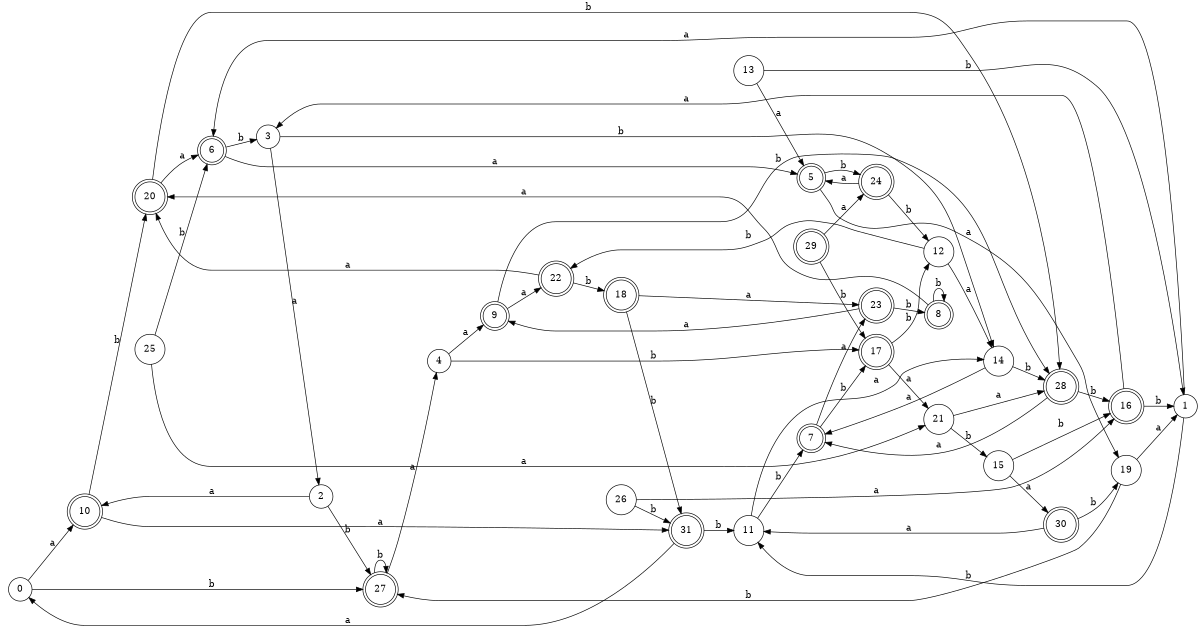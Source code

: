 digraph n26_10 {
__start0 [label="" shape="none"];

rankdir=LR;
size="8,5";

s0 [style="filled", color="black", fillcolor="white" shape="circle", label="0"];
s1 [style="filled", color="black", fillcolor="white" shape="circle", label="1"];
s2 [style="filled", color="black", fillcolor="white" shape="circle", label="2"];
s3 [style="filled", color="black", fillcolor="white" shape="circle", label="3"];
s4 [style="filled", color="black", fillcolor="white" shape="circle", label="4"];
s5 [style="rounded,filled", color="black", fillcolor="white" shape="doublecircle", label="5"];
s6 [style="rounded,filled", color="black", fillcolor="white" shape="doublecircle", label="6"];
s7 [style="rounded,filled", color="black", fillcolor="white" shape="doublecircle", label="7"];
s8 [style="rounded,filled", color="black", fillcolor="white" shape="doublecircle", label="8"];
s9 [style="rounded,filled", color="black", fillcolor="white" shape="doublecircle", label="9"];
s10 [style="rounded,filled", color="black", fillcolor="white" shape="doublecircle", label="10"];
s11 [style="filled", color="black", fillcolor="white" shape="circle", label="11"];
s12 [style="filled", color="black", fillcolor="white" shape="circle", label="12"];
s13 [style="filled", color="black", fillcolor="white" shape="circle", label="13"];
s14 [style="filled", color="black", fillcolor="white" shape="circle", label="14"];
s15 [style="filled", color="black", fillcolor="white" shape="circle", label="15"];
s16 [style="rounded,filled", color="black", fillcolor="white" shape="doublecircle", label="16"];
s17 [style="rounded,filled", color="black", fillcolor="white" shape="doublecircle", label="17"];
s18 [style="rounded,filled", color="black", fillcolor="white" shape="doublecircle", label="18"];
s19 [style="filled", color="black", fillcolor="white" shape="circle", label="19"];
s20 [style="rounded,filled", color="black", fillcolor="white" shape="doublecircle", label="20"];
s21 [style="filled", color="black", fillcolor="white" shape="circle", label="21"];
s22 [style="rounded,filled", color="black", fillcolor="white" shape="doublecircle", label="22"];
s23 [style="rounded,filled", color="black", fillcolor="white" shape="doublecircle", label="23"];
s24 [style="rounded,filled", color="black", fillcolor="white" shape="doublecircle", label="24"];
s25 [style="filled", color="black", fillcolor="white" shape="circle", label="25"];
s26 [style="filled", color="black", fillcolor="white" shape="circle", label="26"];
s27 [style="rounded,filled", color="black", fillcolor="white" shape="doublecircle", label="27"];
s28 [style="rounded,filled", color="black", fillcolor="white" shape="doublecircle", label="28"];
s29 [style="rounded,filled", color="black", fillcolor="white" shape="doublecircle", label="29"];
s30 [style="rounded,filled", color="black", fillcolor="white" shape="doublecircle", label="30"];
s31 [style="rounded,filled", color="black", fillcolor="white" shape="doublecircle", label="31"];
s0 -> s10 [label="a"];
s0 -> s27 [label="b"];
s1 -> s6 [label="a"];
s1 -> s11 [label="b"];
s2 -> s10 [label="a"];
s2 -> s27 [label="b"];
s3 -> s2 [label="a"];
s3 -> s14 [label="b"];
s4 -> s9 [label="a"];
s4 -> s17 [label="b"];
s5 -> s19 [label="a"];
s5 -> s24 [label="b"];
s6 -> s5 [label="a"];
s6 -> s3 [label="b"];
s7 -> s23 [label="a"];
s7 -> s17 [label="b"];
s8 -> s20 [label="a"];
s8 -> s8 [label="b"];
s9 -> s22 [label="a"];
s9 -> s28 [label="b"];
s10 -> s31 [label="a"];
s10 -> s20 [label="b"];
s11 -> s14 [label="a"];
s11 -> s7 [label="b"];
s12 -> s14 [label="a"];
s12 -> s22 [label="b"];
s13 -> s5 [label="a"];
s13 -> s1 [label="b"];
s14 -> s7 [label="a"];
s14 -> s28 [label="b"];
s15 -> s30 [label="a"];
s15 -> s16 [label="b"];
s16 -> s3 [label="a"];
s16 -> s1 [label="b"];
s17 -> s21 [label="a"];
s17 -> s12 [label="b"];
s18 -> s23 [label="a"];
s18 -> s31 [label="b"];
s19 -> s1 [label="a"];
s19 -> s27 [label="b"];
s20 -> s6 [label="a"];
s20 -> s28 [label="b"];
s21 -> s28 [label="a"];
s21 -> s15 [label="b"];
s22 -> s20 [label="a"];
s22 -> s18 [label="b"];
s23 -> s9 [label="a"];
s23 -> s8 [label="b"];
s24 -> s5 [label="a"];
s24 -> s12 [label="b"];
s25 -> s21 [label="a"];
s25 -> s6 [label="b"];
s26 -> s16 [label="a"];
s26 -> s31 [label="b"];
s27 -> s4 [label="a"];
s27 -> s27 [label="b"];
s28 -> s7 [label="a"];
s28 -> s16 [label="b"];
s29 -> s24 [label="a"];
s29 -> s17 [label="b"];
s30 -> s11 [label="a"];
s30 -> s19 [label="b"];
s31 -> s0 [label="a"];
s31 -> s11 [label="b"];

}
